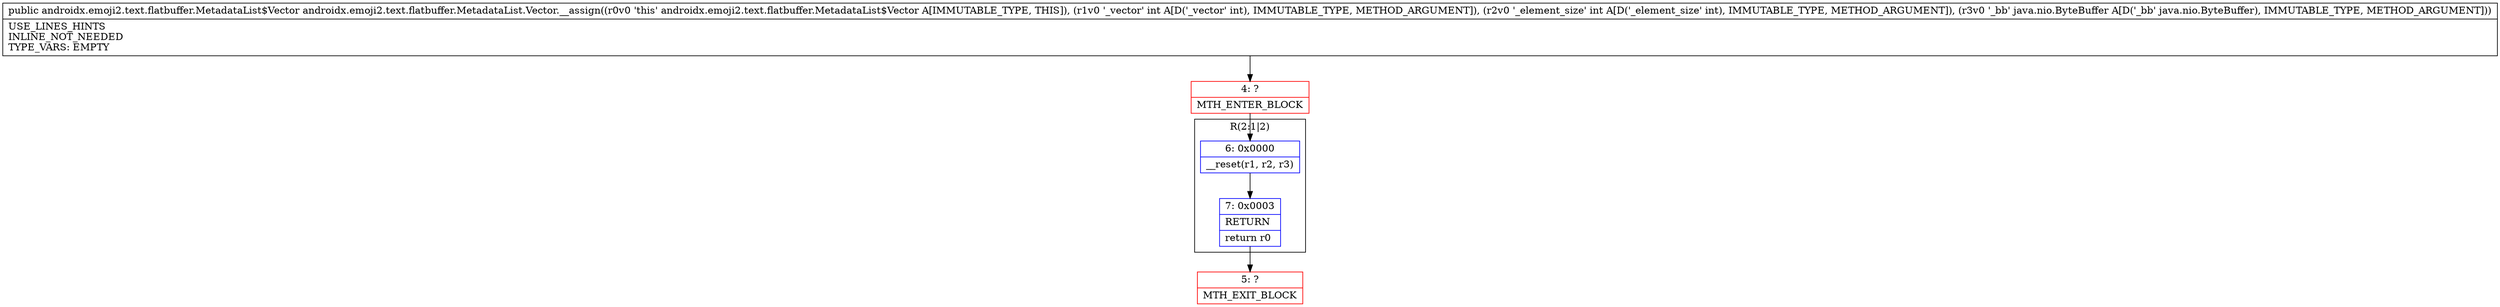 digraph "CFG forandroidx.emoji2.text.flatbuffer.MetadataList.Vector.__assign(IILjava\/nio\/ByteBuffer;)Landroidx\/emoji2\/text\/flatbuffer\/MetadataList$Vector;" {
subgraph cluster_Region_40717106 {
label = "R(2:1|2)";
node [shape=record,color=blue];
Node_6 [shape=record,label="{6\:\ 0x0000|__reset(r1, r2, r3)\l}"];
Node_7 [shape=record,label="{7\:\ 0x0003|RETURN\l|return r0\l}"];
}
Node_4 [shape=record,color=red,label="{4\:\ ?|MTH_ENTER_BLOCK\l}"];
Node_5 [shape=record,color=red,label="{5\:\ ?|MTH_EXIT_BLOCK\l}"];
MethodNode[shape=record,label="{public androidx.emoji2.text.flatbuffer.MetadataList$Vector androidx.emoji2.text.flatbuffer.MetadataList.Vector.__assign((r0v0 'this' androidx.emoji2.text.flatbuffer.MetadataList$Vector A[IMMUTABLE_TYPE, THIS]), (r1v0 '_vector' int A[D('_vector' int), IMMUTABLE_TYPE, METHOD_ARGUMENT]), (r2v0 '_element_size' int A[D('_element_size' int), IMMUTABLE_TYPE, METHOD_ARGUMENT]), (r3v0 '_bb' java.nio.ByteBuffer A[D('_bb' java.nio.ByteBuffer), IMMUTABLE_TYPE, METHOD_ARGUMENT]))  | USE_LINES_HINTS\lINLINE_NOT_NEEDED\lTYPE_VARS: EMPTY\l}"];
MethodNode -> Node_4;Node_6 -> Node_7;
Node_7 -> Node_5;
Node_4 -> Node_6;
}

